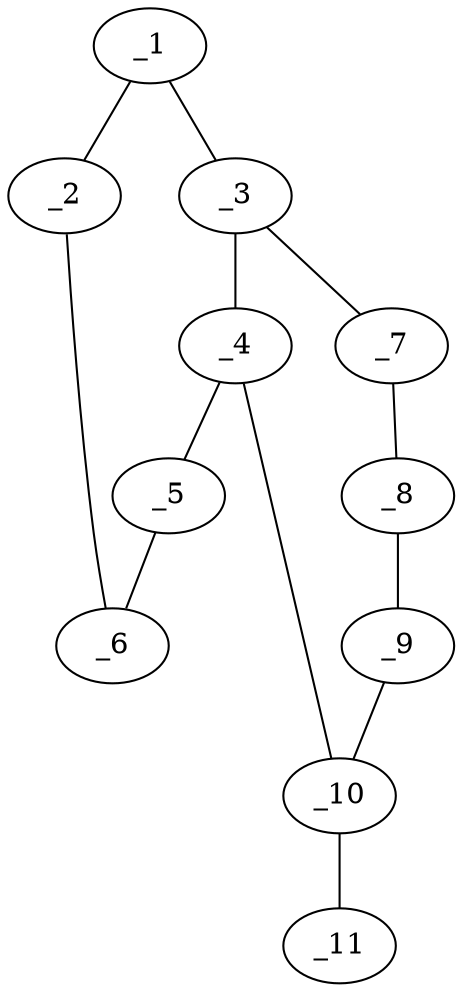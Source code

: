 graph molid654114 {
	_1	 [charge=0,
		chem=1,
		symbol="C  ",
		x="2.866",
		y="1.5"];
	_2	 [charge=0,
		chem=1,
		symbol="C  ",
		x=2,
		y=1];
	_1 -- _2	 [valence=1];
	_3	 [charge=0,
		chem=1,
		symbol="C  ",
		x="3.7321",
		y=1];
	_1 -- _3	 [valence=2];
	_6	 [charge=0,
		chem=1,
		symbol="C  ",
		x=2,
		y=0];
	_2 -- _6	 [valence=2];
	_4	 [charge=0,
		chem=1,
		symbol="C  ",
		x="3.7321",
		y=0];
	_3 -- _4	 [valence=1];
	_7	 [charge=0,
		chem=5,
		symbol="S  ",
		x="4.5981",
		y="1.5"];
	_3 -- _7	 [valence=1];
	_5	 [charge=0,
		chem=1,
		symbol="C  ",
		x="2.866",
		y="-0.5"];
	_4 -- _5	 [valence=2];
	_10	 [charge=0,
		chem=1,
		symbol="C  ",
		x="4.5981",
		y="-0.5"];
	_4 -- _10	 [valence=1];
	_5 -- _6	 [valence=1];
	_8	 [charge=0,
		chem=1,
		symbol="C  ",
		x="5.4641",
		y=1];
	_7 -- _8	 [valence=1];
	_9	 [charge=0,
		chem=1,
		symbol="C  ",
		x="5.4641",
		y=0];
	_8 -- _9	 [valence=1];
	_9 -- _10	 [valence=1];
	_11	 [charge=0,
		chem=2,
		symbol="O  ",
		x="4.5981",
		y="-1.5"];
	_10 -- _11	 [valence=1];
}
